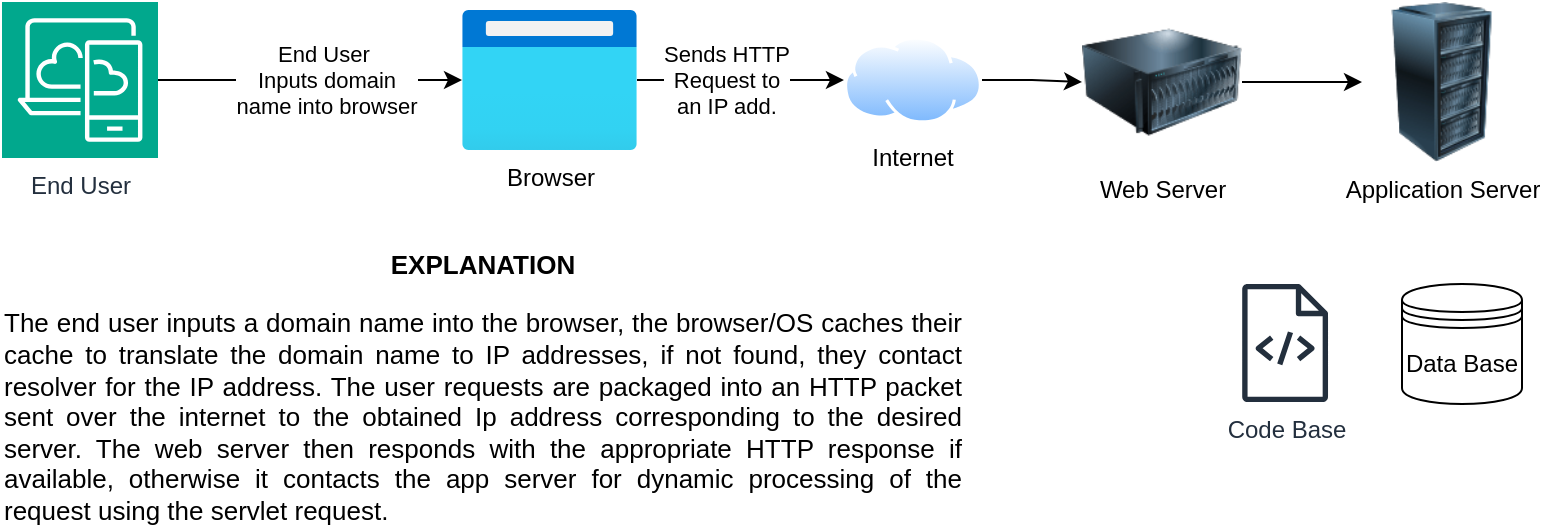 <mxfile version="23.1.6" type="github">
  <diagram name="Page-1" id="pmiSBKkRx81IRbAEILlO">
    <mxGraphModel dx="832" dy="481" grid="1" gridSize="10" guides="1" tooltips="1" connect="1" arrows="1" fold="1" page="1" pageScale="1" pageWidth="850" pageHeight="1100" math="0" shadow="0">
      <root>
        <mxCell id="0" />
        <mxCell id="1" parent="0" />
        <mxCell id="ov2lPPs_vxz2AfiCay28-6" value="" style="edgeStyle=orthogonalEdgeStyle;rounded=0;orthogonalLoop=1;jettySize=auto;html=1;" edge="1" parent="1" source="ov2lPPs_vxz2AfiCay28-2" target="ov2lPPs_vxz2AfiCay28-4">
          <mxGeometry relative="1" as="geometry" />
        </mxCell>
        <mxCell id="ov2lPPs_vxz2AfiCay28-13" value="End User&amp;nbsp;&lt;br&gt;Inputs domain&lt;br&gt;name into browser" style="edgeLabel;html=1;align=center;verticalAlign=middle;resizable=0;points=[];" vertex="1" connectable="0" parent="ov2lPPs_vxz2AfiCay28-6">
          <mxGeometry x="0.098" relative="1" as="geometry">
            <mxPoint as="offset" />
          </mxGeometry>
        </mxCell>
        <mxCell id="ov2lPPs_vxz2AfiCay28-2" value="End User" style="sketch=0;points=[[0,0,0],[0.25,0,0],[0.5,0,0],[0.75,0,0],[1,0,0],[0,1,0],[0.25,1,0],[0.5,1,0],[0.75,1,0],[1,1,0],[0,0.25,0],[0,0.5,0],[0,0.75,0],[1,0.25,0],[1,0.5,0],[1,0.75,0]];outlineConnect=0;fontColor=#232F3E;fillColor=#01A88D;strokeColor=#ffffff;dashed=0;verticalLabelPosition=bottom;verticalAlign=top;align=center;html=1;fontSize=12;fontStyle=0;aspect=fixed;shape=mxgraph.aws4.resourceIcon;resIcon=mxgraph.aws4.desktop_and_app_streaming;" vertex="1" parent="1">
          <mxGeometry x="30" y="80" width="78" height="78" as="geometry" />
        </mxCell>
        <mxCell id="ov2lPPs_vxz2AfiCay28-20" value="" style="edgeStyle=orthogonalEdgeStyle;rounded=0;orthogonalLoop=1;jettySize=auto;html=1;" edge="1" parent="1" source="ov2lPPs_vxz2AfiCay28-3" target="ov2lPPs_vxz2AfiCay28-17">
          <mxGeometry relative="1" as="geometry" />
        </mxCell>
        <mxCell id="ov2lPPs_vxz2AfiCay28-3" value="Internet" style="image;aspect=fixed;perimeter=ellipsePerimeter;html=1;align=center;shadow=0;dashed=0;spacingTop=3;image=img/lib/active_directory/internet_cloud.svg;" vertex="1" parent="1">
          <mxGeometry x="450.96" y="97.25" width="69.04" height="43.5" as="geometry" />
        </mxCell>
        <mxCell id="ov2lPPs_vxz2AfiCay28-14" value="" style="edgeStyle=orthogonalEdgeStyle;rounded=0;orthogonalLoop=1;jettySize=auto;html=1;" edge="1" parent="1" source="ov2lPPs_vxz2AfiCay28-4" target="ov2lPPs_vxz2AfiCay28-3">
          <mxGeometry relative="1" as="geometry" />
        </mxCell>
        <mxCell id="ov2lPPs_vxz2AfiCay28-26" value="Sends HTTP&lt;br&gt;Request to&lt;br&gt;an IP add." style="edgeLabel;html=1;align=center;verticalAlign=middle;resizable=0;points=[];" vertex="1" connectable="0" parent="ov2lPPs_vxz2AfiCay28-14">
          <mxGeometry x="-0.162" relative="1" as="geometry">
            <mxPoint x="1" as="offset" />
          </mxGeometry>
        </mxCell>
        <mxCell id="ov2lPPs_vxz2AfiCay28-4" value="Browser" style="image;aspect=fixed;html=1;points=[];align=center;fontSize=12;image=img/lib/azure2/general/Browser.svg;" vertex="1" parent="1">
          <mxGeometry x="260" y="84" width="87.5" height="70" as="geometry" />
        </mxCell>
        <mxCell id="ov2lPPs_vxz2AfiCay28-16" value="Application Server" style="image;html=1;image=img/lib/clip_art/computers/Server_Rack_128x128.png" vertex="1" parent="1">
          <mxGeometry x="710" y="80" width="80" height="80" as="geometry" />
        </mxCell>
        <mxCell id="ov2lPPs_vxz2AfiCay28-23" value="" style="edgeStyle=orthogonalEdgeStyle;rounded=0;orthogonalLoop=1;jettySize=auto;html=1;" edge="1" parent="1" source="ov2lPPs_vxz2AfiCay28-17" target="ov2lPPs_vxz2AfiCay28-16">
          <mxGeometry relative="1" as="geometry" />
        </mxCell>
        <mxCell id="ov2lPPs_vxz2AfiCay28-17" value="Web Server" style="image;html=1;image=img/lib/clip_art/computers/Server_128x128.png" vertex="1" parent="1">
          <mxGeometry x="570" y="80" width="80" height="80" as="geometry" />
        </mxCell>
        <mxCell id="ov2lPPs_vxz2AfiCay28-18" value="Data Base" style="shape=datastore;whiteSpace=wrap;html=1;" vertex="1" parent="1">
          <mxGeometry x="730" y="221" width="60" height="60" as="geometry" />
        </mxCell>
        <mxCell id="ov2lPPs_vxz2AfiCay28-19" value="Code Base" style="sketch=0;outlineConnect=0;fontColor=#232F3E;gradientColor=none;fillColor=#232F3D;strokeColor=none;dashed=0;verticalLabelPosition=bottom;verticalAlign=top;align=center;html=1;fontSize=12;fontStyle=0;aspect=fixed;pointerEvents=1;shape=mxgraph.aws4.source_code;" vertex="1" parent="1">
          <mxGeometry x="650" y="221" width="43.12" height="59" as="geometry" />
        </mxCell>
        <mxCell id="ov2lPPs_vxz2AfiCay28-27" value="&lt;h3 style=&quot;&quot;&gt;&lt;span style=&quot;background-color: initial;&quot;&gt;&lt;font style=&quot;font-size: 13px;&quot;&gt;EXPLANATION&lt;/font&gt;&lt;/span&gt;&lt;/h3&gt;&lt;div style=&quot;text-align: justify;&quot;&gt;&lt;span style=&quot;background-color: initial;&quot;&gt;&lt;font style=&quot;font-size: 13px;&quot;&gt;The end user inputs a domain name into the browser, the browser/OS caches their cache to translate the domain name to IP addresses, if not found, they contact resolver for the IP address. The user requests are packaged into an HTTP packet sent over the internet to the obtained Ip address corresponding to the desired server. The web server then responds with the appropriate HTTP response if available, otherwise it contacts the app server for dynamic processing of the request using the servlet request.&lt;/font&gt;&lt;/span&gt;&lt;/div&gt;" style="text;html=1;align=center;verticalAlign=middle;whiteSpace=wrap;rounded=0;" vertex="1" parent="1">
          <mxGeometry x="30" y="200" width="481" height="130" as="geometry" />
        </mxCell>
      </root>
    </mxGraphModel>
  </diagram>
</mxfile>
